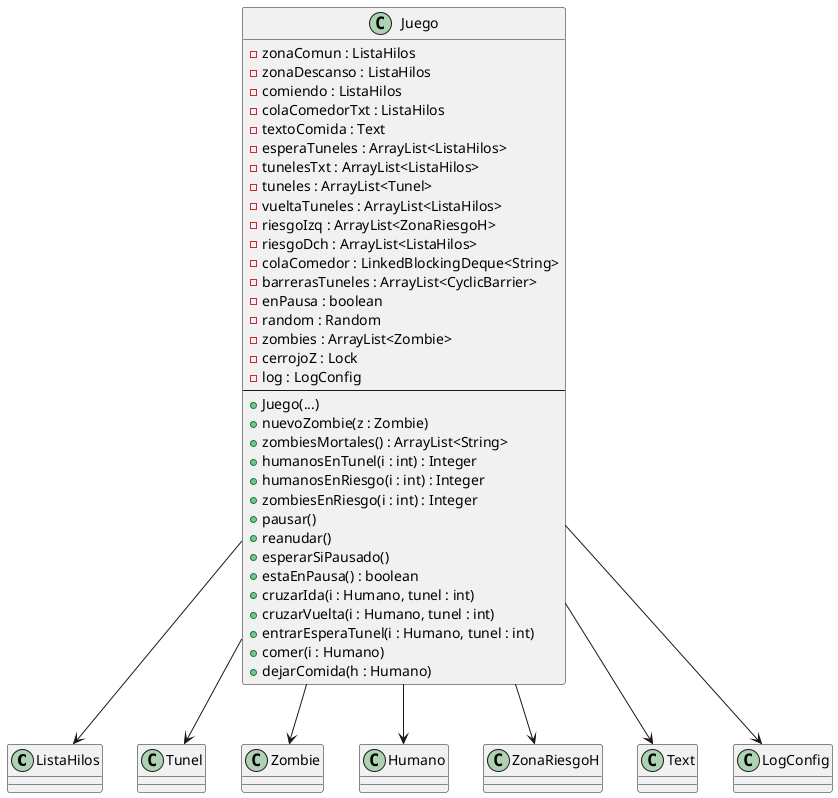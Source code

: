 @startuml

' Clases auxiliares referenciadas (sin detalle)
class ListaHilos
class Tunel
class Zombie
class Humano
class ZonaRiesgoH
class Text
class LogConfig

class Juego {
    - zonaComun : ListaHilos
    - zonaDescanso : ListaHilos
    - comiendo : ListaHilos
    - colaComedorTxt : ListaHilos
    - textoComida : Text
    - esperaTuneles : ArrayList<ListaHilos>
    - tunelesTxt : ArrayList<ListaHilos>
    - tuneles : ArrayList<Tunel>
    - vueltaTuneles : ArrayList<ListaHilos>
    - riesgoIzq : ArrayList<ZonaRiesgoH>
    - riesgoDch : ArrayList<ListaHilos>
    - colaComedor : LinkedBlockingDeque<String>
    - barrerasTuneles : ArrayList<CyclicBarrier>
    - enPausa : boolean
    - random : Random
    - zombies : ArrayList<Zombie>
    - cerrojoZ : Lock
    - log : LogConfig
    --
    + Juego(...)
    + nuevoZombie(z : Zombie)
    + zombiesMortales() : ArrayList<String>
    + humanosEnTunel(i : int) : Integer
    + humanosEnRiesgo(i : int) : Integer
    + zombiesEnRiesgo(i : int) : Integer
    + pausar()
    + reanudar()
    + esperarSiPausado()
    + estaEnPausa() : boolean
    + cruzarIda(i : Humano, tunel : int)
    + cruzarVuelta(i : Humano, tunel : int)
    + entrarEsperaTunel(i : Humano, tunel : int)
    + comer(i : Humano)
    + dejarComida(h : Humano)
}

' Relaciones con otras clases
Juego --> ListaHilos
Juego --> Tunel
Juego --> Zombie
Juego --> Humano
Juego --> ZonaRiesgoH
Juego --> Text
Juego --> LogConfig
@enduml
